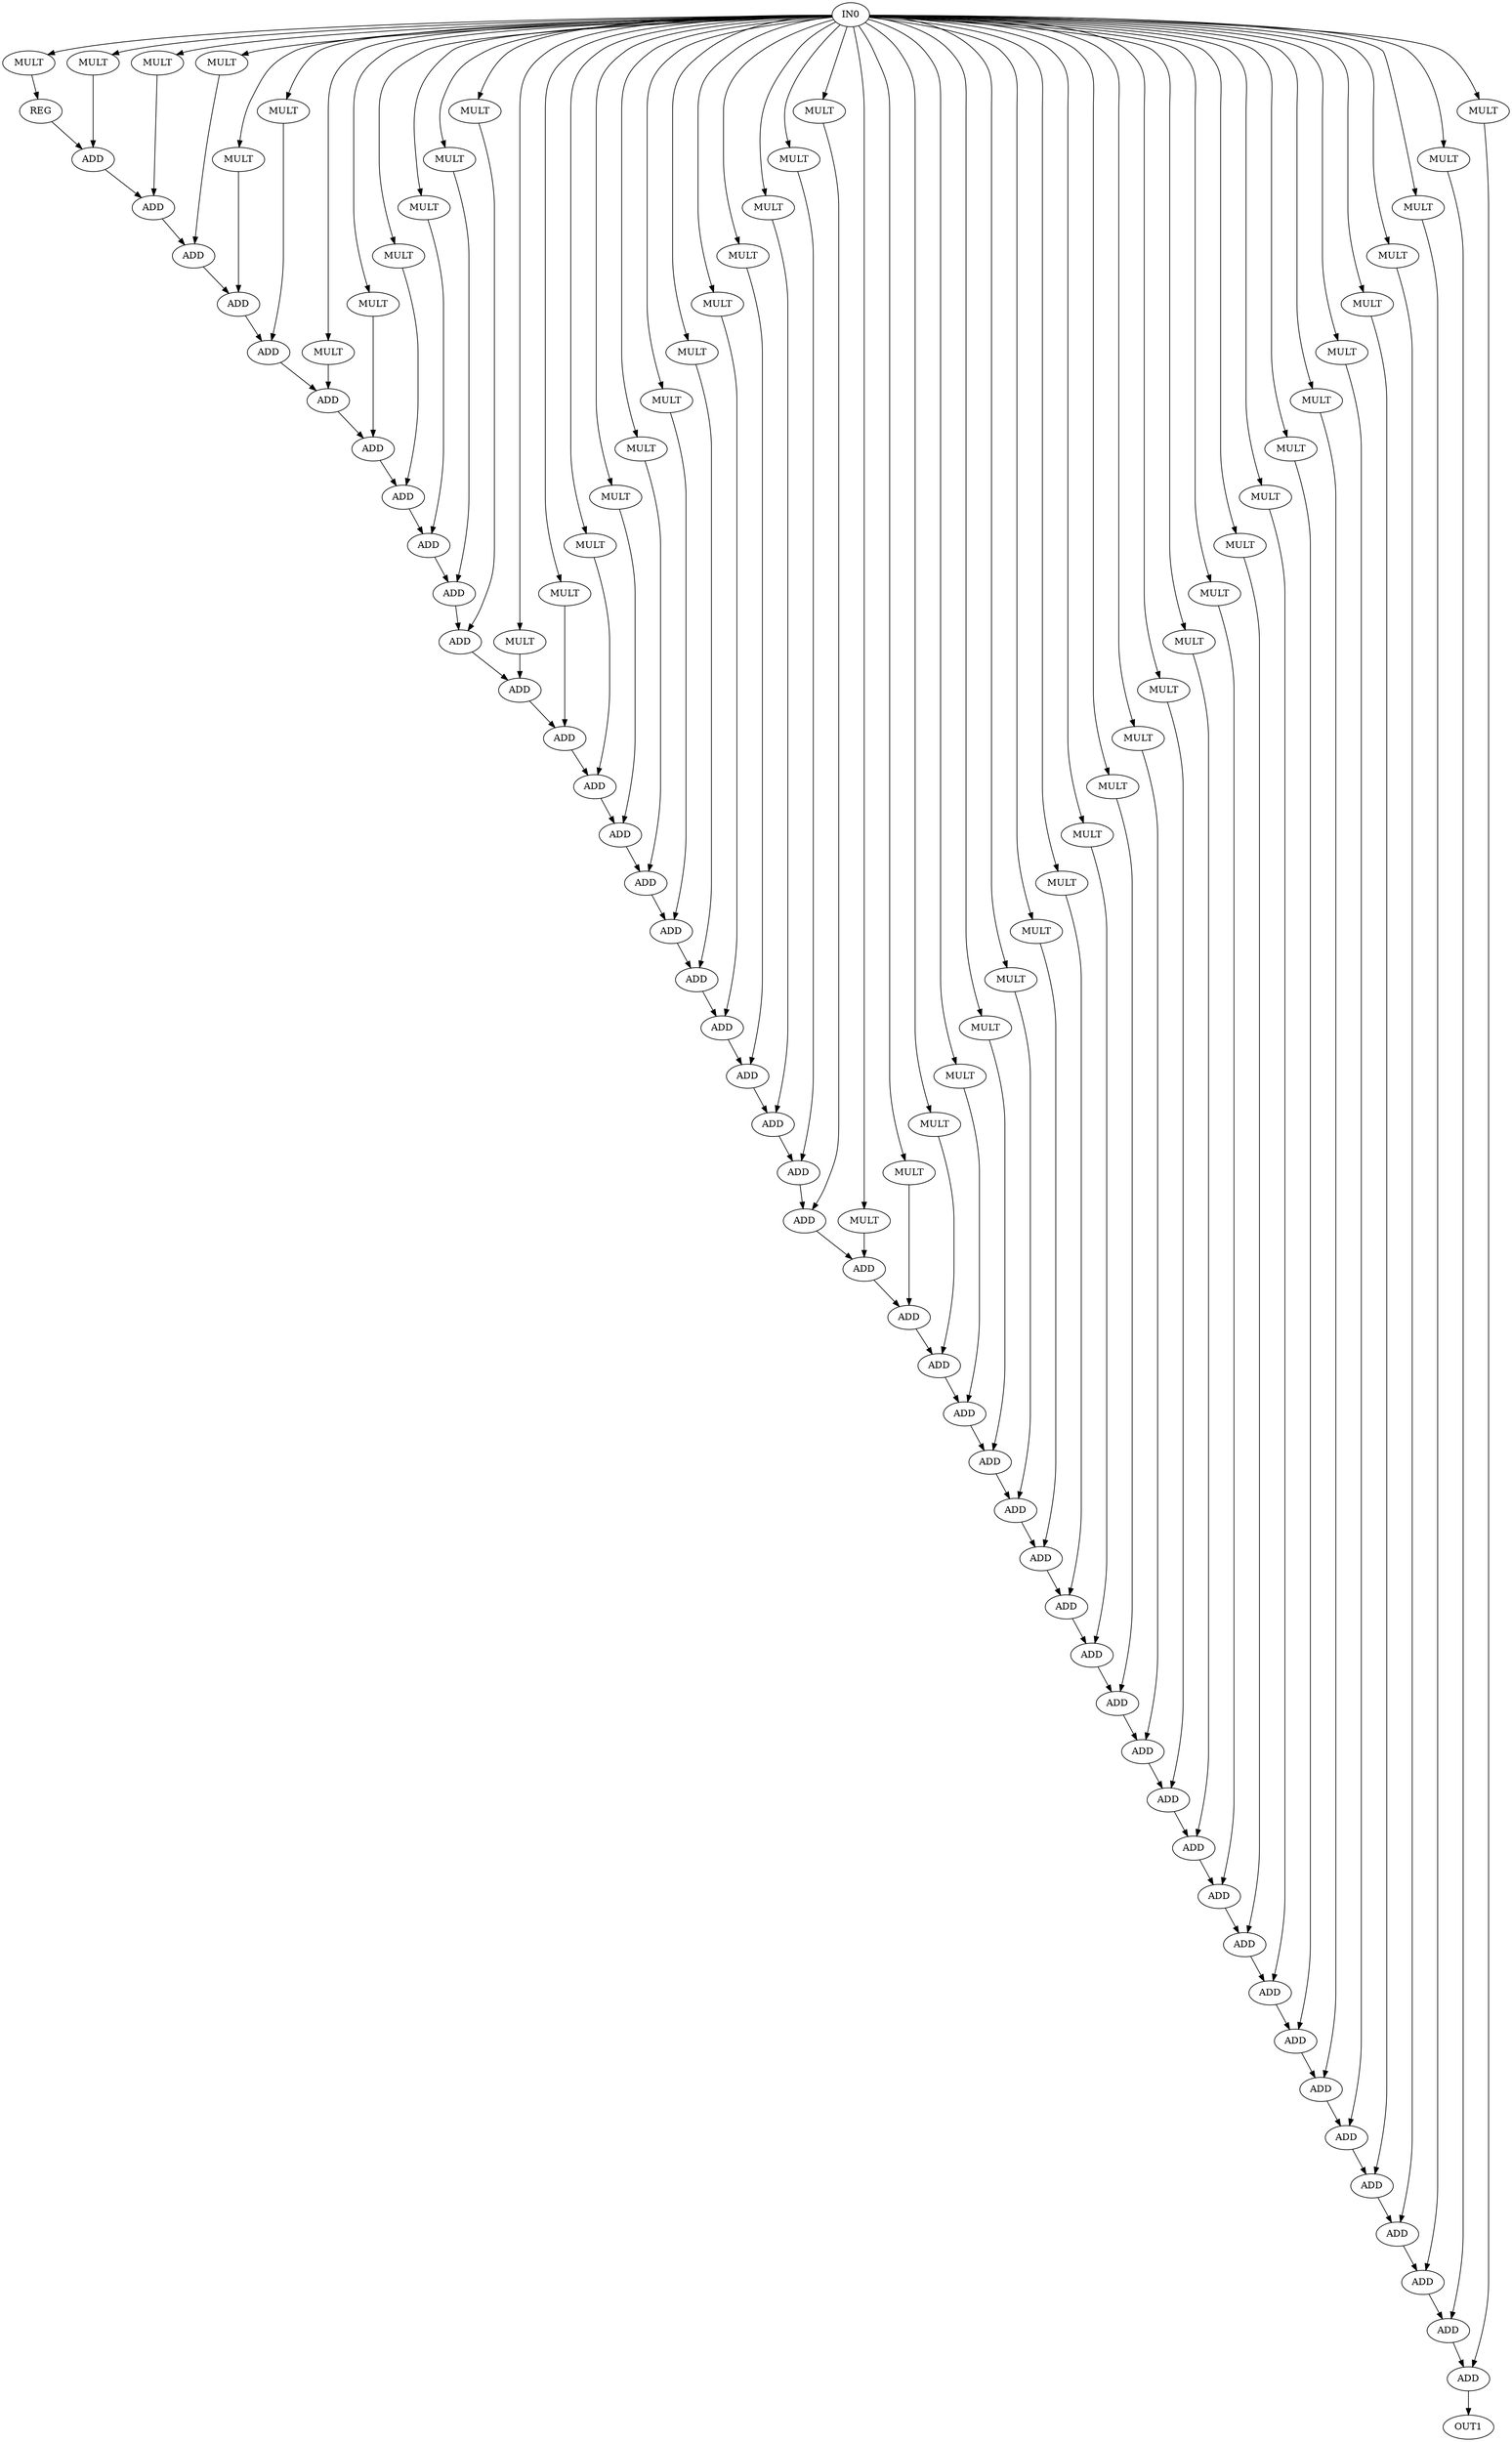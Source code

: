 digraph fir{
 0 [ label = IN0 ]
 1 [ label = OUT1 ]
 2 [ label = MULT, VALUE = 48]
 3 [ label = REG]
 4 [ label = MULT, VALUE = 47]
 5 [ label = ADD]
 6 [ label = MULT, VALUE = 46]
 7 [ label = ADD]
 8 [ label = MULT, VALUE = 45]
 9 [ label = ADD]
 10 [ label = MULT, VALUE = 44]
 11 [ label = ADD]
 12 [ label = MULT, VALUE = 43]
 13 [ label = ADD]
 14 [ label = MULT, VALUE = 42]
 15 [ label = ADD]
 16 [ label = MULT, VALUE = 41]
 17 [ label = ADD]
 18 [ label = MULT, VALUE = 40]
 19 [ label = ADD]
 20 [ label = MULT, VALUE = 39]
 21 [ label = ADD]
 22 [ label = MULT, VALUE = 38]
 23 [ label = ADD]
 24 [ label = MULT, VALUE = 37]
 25 [ label = ADD]
 26 [ label = MULT, VALUE = 36]
 27 [ label = ADD]
 28 [ label = MULT, VALUE = 35]
 29 [ label = ADD]
 30 [ label = MULT, VALUE = 34]
 31 [ label = ADD]
 32 [ label = MULT, VALUE = 33]
 33 [ label = ADD]
 34 [ label = MULT, VALUE = 32]
 35 [ label = ADD]
 36 [ label = MULT, VALUE = 31]
 37 [ label = ADD]
 38 [ label = MULT, VALUE = 30]
 39 [ label = ADD]
 40 [ label = MULT, VALUE = 29]
 41 [ label = ADD]
 42 [ label = MULT, VALUE = 28]
 43 [ label = ADD]
 44 [ label = MULT, VALUE = 27]
 45 [ label = ADD]
 46 [ label = MULT, VALUE = 26]
 47 [ label = ADD]
 48 [ label = MULT, VALUE = 25]
 49 [ label = ADD]
 50 [ label = MULT, VALUE = 24]
 51 [ label = ADD]
 52 [ label = MULT, VALUE = 23]
 53 [ label = ADD]
 54 [ label = MULT, VALUE = 22]
 55 [ label = ADD]
 56 [ label = MULT, VALUE = 21]
 57 [ label = ADD]
 58 [ label = MULT, VALUE = 20]
 59 [ label = ADD]
 60 [ label = MULT, VALUE = 19]
 61 [ label = ADD]
 62 [ label = MULT, VALUE = 18]
 63 [ label = ADD]
 64 [ label = MULT, VALUE = 17]
 65 [ label = ADD]
 66 [ label = MULT, VALUE = 16]
 67 [ label = ADD]
 68 [ label = MULT, VALUE = 15]
 69 [ label = ADD]
 70 [ label = MULT, VALUE = 14]
 71 [ label = ADD]
 72 [ label = MULT, VALUE = 13]
 73 [ label = ADD]
 74 [ label = MULT, VALUE = 12]
 75 [ label = ADD]
 76 [ label = MULT, VALUE = 11]
 77 [ label = ADD]
 78 [ label = MULT, VALUE = 10]
 79 [ label = ADD]
 80 [ label = MULT, VALUE = 9]
 81 [ label = ADD]
 82 [ label = MULT, VALUE = 8]
 83 [ label = ADD]
 84 [ label = MULT, VALUE = 7]
 85 [ label = ADD]
 86 [ label = MULT, VALUE = 6]
 87 [ label = ADD]
 88 [ label = MULT, VALUE = 5]
 89 [ label = ADD]
 90 [ label = MULT, VALUE = 4]
 91 [ label = ADD]
 92 [ label = MULT, VALUE = 3]
 93 [ label = ADD]
 94 [ label = MULT, VALUE = 2]
 95 [ label = ADD]
 96 [ label = MULT, VALUE = 1]
 97 [ label = ADD]
 0 -> 2
 0 -> 4
 0 -> 6
 0 -> 8
 0 -> 10
 0 -> 12
 0 -> 14
 0 -> 16
 0 -> 18
 0 -> 20
 0 -> 22
 0 -> 24
 0 -> 26
 0 -> 28
 0 -> 30
 0 -> 32
 0 -> 34
 0 -> 36
 0 -> 38
 0 -> 40
 0 -> 42
 0 -> 44
 0 -> 46
 0 -> 48
 0 -> 50
 0 -> 52
 0 -> 54
 0 -> 56
 0 -> 58
 0 -> 60
 0 -> 62
 0 -> 64
 0 -> 66
 0 -> 68
 0 -> 70
 0 -> 72
 0 -> 74
 0 -> 76
 0 -> 78
 0 -> 80
 0 -> 82
 0 -> 84
 0 -> 86
 0 -> 88
 0 -> 90
 0 -> 92
 0 -> 94
 0 -> 96
 2 -> 3
 3 -> 5
 4 -> 5
 5 -> 7
 6 -> 7
 7 -> 9
 8 -> 9
 9 -> 11
 10 -> 11
 11 -> 13
 12 -> 13
 13 -> 15
 14 -> 15
 15 -> 17
 16 -> 17
 17 -> 19
 18 -> 19
 19 -> 21
 20 -> 21
 21 -> 23
 22 -> 23
 23 -> 25
 24 -> 25
 25 -> 27
 26 -> 27
 27 -> 29
 28 -> 29
 29 -> 31
 30 -> 31
 31 -> 33
 32 -> 33
 33 -> 35
 34 -> 35
 35 -> 37
 36 -> 37
 37 -> 39
 38 -> 39
 39 -> 41
 40 -> 41
 41 -> 43
 42 -> 43
 43 -> 45
 44 -> 45
 45 -> 47
 46 -> 47
 47 -> 49
 48 -> 49
 49 -> 51
 50 -> 51
 51 -> 53
 52 -> 53
 53 -> 55
 54 -> 55
 55 -> 57
 56 -> 57
 57 -> 59
 58 -> 59
 59 -> 61
 60 -> 61
 61 -> 63
 62 -> 63
 63 -> 65
 64 -> 65
 65 -> 67
 66 -> 67
 67 -> 69
 68 -> 69
 69 -> 71
 70 -> 71
 71 -> 73
 72 -> 73
 73 -> 75
 74 -> 75
 75 -> 77
 76 -> 77
 77 -> 79
 78 -> 79
 79 -> 81
 80 -> 81
 81 -> 83
 82 -> 83
 83 -> 85
 84 -> 85
 85 -> 87
 86 -> 87
 87 -> 89
 88 -> 89
 89 -> 91
 90 -> 91
 91 -> 93
 92 -> 93
 93 -> 95
 94 -> 95
 95 -> 97
 96 -> 97
 97 -> 1
}
